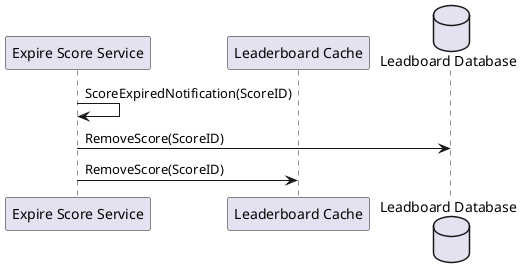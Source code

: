 @startuml Expire_Score
participant "Expire Score Service" as Expire
participant "Leaderboard Cache" as Cache
database "Leadboard Database" as DB

Expire -> Expire: ScoreExpiredNotification(ScoreID)
Expire -> DB: RemoveScore(ScoreID)
Expire -> Cache: RemoveScore(ScoreID)
@enduml